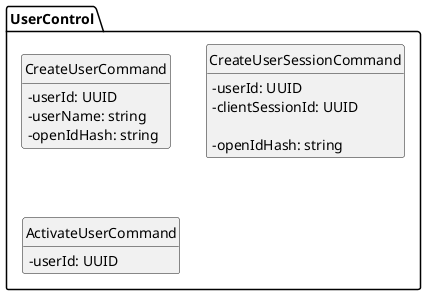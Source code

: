 @startuml
skinparam classAttributeIconSize 0
hide empty members
hide circle

package UserControl {

class CreateUserCommand {
   - userId: UUID
   - userName: string
   - openIdHash: string
}

class CreateUserSessionCommand {
   - userId: UUID
   - clientSessionId: UUID
   
   - openIdHash: string
}

class ActivateUserCommand {
   - userId: UUID
}

}

@enduml